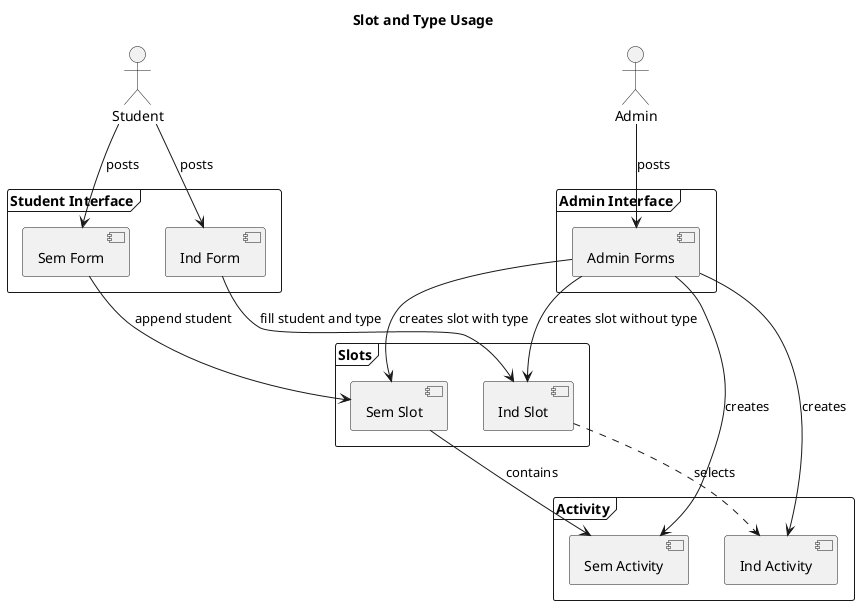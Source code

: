 @startuml
title Slot and Type Usage
actor Student
actor Admin


frame "Student Interface" {
    [Sem Form]
    [Ind Form]

    Student --> [Ind Form]: posts
    Student --> [Sem Form]: posts
    
}

frame "Admin Interface" {
    [Admin Forms]

    Admin --> [Admin Forms]: posts
}


frame "Slots" {
    [Sem Slot]
    [Ind Slot]

    [Ind Form] --> [Ind Slot]: fill student and type
    [Sem Form] --> [Sem Slot]: append student
    [Admin Forms] --> [Ind Slot]: creates slot without type
    [Admin Forms] --> [Sem Slot]: creates slot with type
}

frame "Activity" {
    [Sem Activity]
    [Ind Activity]

    [Admin Forms] --> [Sem Activity] : creates
    [Admin Forms] --> [Ind Activity] : creates

    [Ind Slot] ..> [Ind Activity]:  selects
    [Sem Slot] --> [Sem Activity]:  contains
}



@enduml